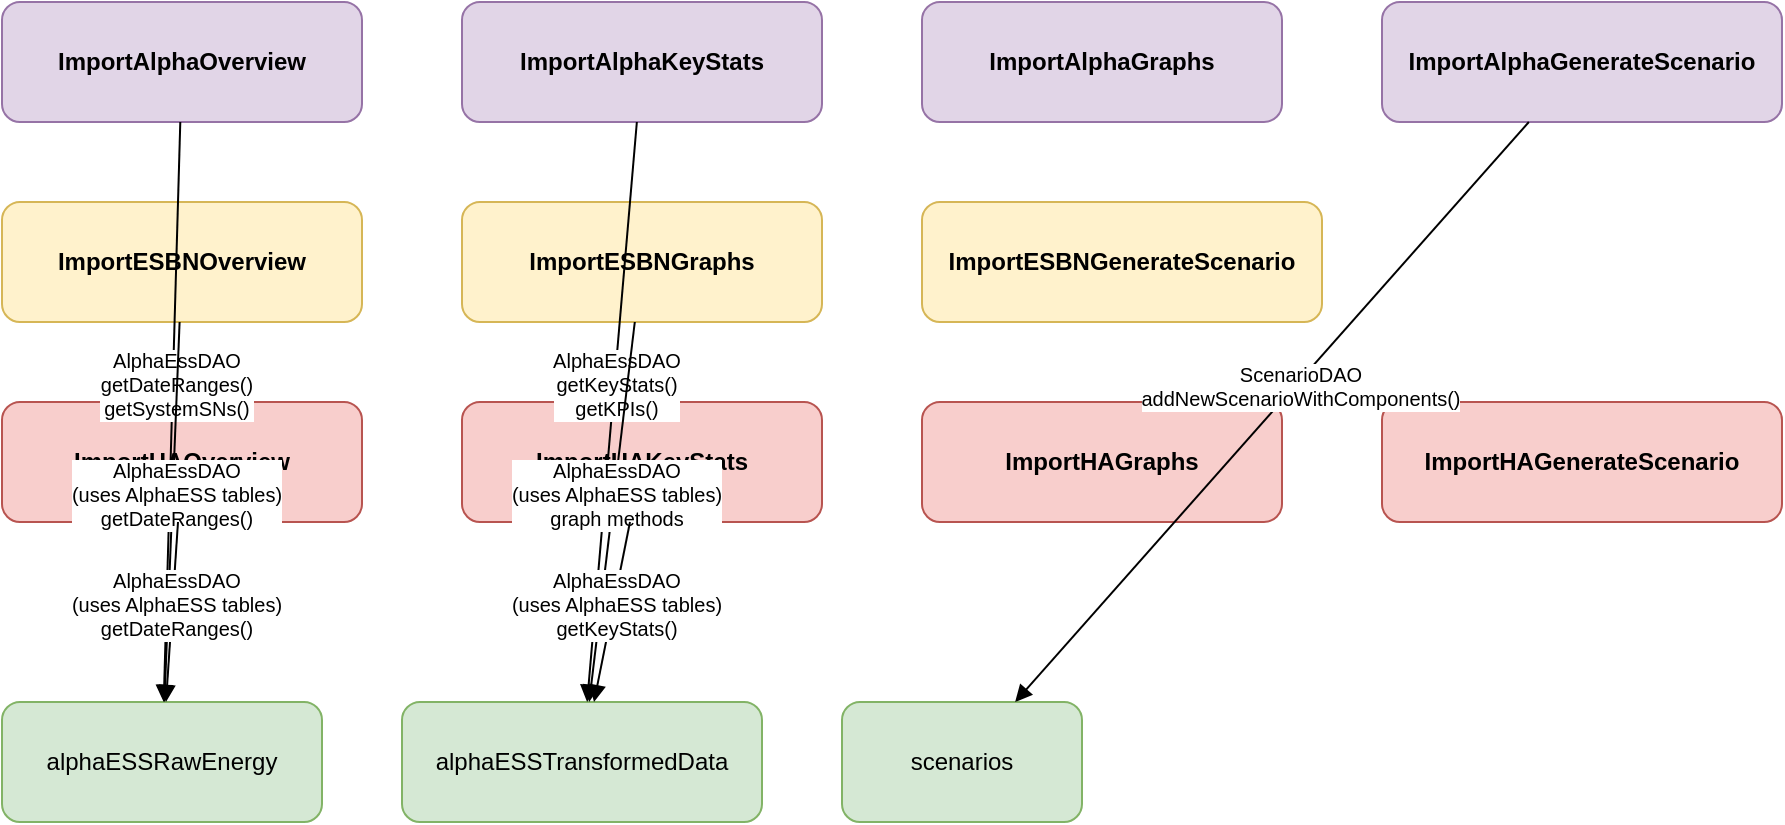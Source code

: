<mxfile version="24.0.0" type="device">
  <diagram name="Import Fragments Dependencies" id="import-fragments">
    <mxGraphModel dx="1200" dy="800" grid="1" gridSize="10" guides="1" tooltips="1" connect="1" arrows="1" fold="1" page="1" pageScale="1" pageWidth="1400" pageHeight="1000" math="0" shadow="0">
      <root>
        <mxCell id="0" />
        <mxCell id="1" parent="0" />
        
        <!-- Import Fragments -->
        <mxCell id="import-alpha-overview" value="ImportAlphaOverview" style="rounded=1;whiteSpace=wrap;html=1;fillColor=#E1D5E7;strokeColor=#9673A6;fontColor=#000000;fontStyle=1;" vertex="1" parent="1">
          <mxGeometry x="50" y="50" width="180" height="60" as="geometry" />
        </mxCell>
        
        <mxCell id="import-alpha-keystats" value="ImportAlphaKeyStats" style="rounded=1;whiteSpace=wrap;html=1;fillColor=#E1D5E7;strokeColor=#9673A6;fontColor=#000000;fontStyle=1;" vertex="1" parent="1">
          <mxGeometry x="280" y="50" width="180" height="60" as="geometry" />
        </mxCell>
        
        <mxCell id="import-alpha-graphs" value="ImportAlphaGraphs" style="rounded=1;whiteSpace=wrap;html=1;fillColor=#E1D5E7;strokeColor=#9673A6;fontColor=#000000;fontStyle=1;" vertex="1" parent="1">
          <mxGeometry x="510" y="50" width="180" height="60" as="geometry" />
        </mxCell>
        
        <mxCell id="import-alpha-generate" value="ImportAlphaGenerateScenario" style="rounded=1;whiteSpace=wrap;html=1;fillColor=#E1D5E7;strokeColor=#9673A6;fontColor=#000000;fontStyle=1;" vertex="1" parent="1">
          <mxGeometry x="740" y="50" width="200" height="60" as="geometry" />
        </mxCell>
        
        <!-- Import ESBN Components (all use AlphaESS tables) -->
        <mxCell id="import-esbn-overview" value="ImportESBNOverview" style="rounded=1;whiteSpace=wrap;html=1;fillColor=#FFF2CC;strokeColor=#D6B656;fontColor=#000000;fontStyle=1;" vertex="1" parent="1">
          <mxGeometry x="50" y="150" width="180" height="60" as="geometry" />
        </mxCell>
        
        <mxCell id="import-esbn-graphs" value="ImportESBNGraphs" style="rounded=1;whiteSpace=wrap;html=1;fillColor=#FFF2CC;strokeColor=#D6B656;fontColor=#000000;fontStyle=1;" vertex="1" parent="1">
          <mxGeometry x="280" y="150" width="180" height="60" as="geometry" />
        </mxCell>
        
        <mxCell id="import-esbn-generate" value="ImportESBNGenerateScenario" style="rounded=1;whiteSpace=wrap;html=1;fillColor=#FFF2CC;strokeColor=#D6B656;fontColor=#000000;fontStyle=1;" vertex="1" parent="1">
          <mxGeometry x="510" y="150" width="200" height="60" as="geometry" />
        </mxCell>
        
        <!-- Import HomeAssistant Components (all use AlphaESS tables) -->
        <mxCell id="import-ha-overview" value="ImportHAOverview" style="rounded=1;whiteSpace=wrap;html=1;fillColor=#F8CECC;strokeColor=#B85450;fontColor=#000000;fontStyle=1;" vertex="1" parent="1">
          <mxGeometry x="50" y="250" width="180" height="60" as="geometry" />
        </mxCell>
        
        <mxCell id="import-ha-keystats" value="ImportHAKeyStats" style="rounded=1;whiteSpace=wrap;html=1;fillColor=#F8CECC;strokeColor=#B85450;fontColor=#000000;fontStyle=1;" vertex="1" parent="1">
          <mxGeometry x="280" y="250" width="180" height="60" as="geometry" />
        </mxCell>
        
        <mxCell id="import-ha-graphs" value="ImportHAGraphs" style="rounded=1;whiteSpace=wrap;html=1;fillColor=#F8CECC;strokeColor=#B85450;fontColor=#000000;fontStyle=1;" vertex="1" parent="1">
          <mxGeometry x="510" y="250" width="180" height="60" as="geometry" />
        </mxCell>
        
        <mxCell id="import-ha-generate" value="ImportHAGenerateScenario" style="rounded=1;whiteSpace=wrap;html=1;fillColor=#F8CECC;strokeColor=#B85450;fontColor=#000000;fontStyle=1;" vertex="1" parent="1">
          <mxGeometry x="740" y="250" width="200" height="60" as="geometry" />
        </mxCell>
        
        <!-- Database Tables (shared by all importers) -->
        <mxCell id="alphaess-raw-table" value="alphaESSRawEnergy" style="rounded=1;whiteSpace=wrap;html=1;fillColor=#D5E8D4;strokeColor=#82B366;fontColor=#000000;" vertex="1" parent="1">
          <mxGeometry x="50" y="400" width="160" height="60" as="geometry" />
        </mxCell>
        
        <mxCell id="alphaess-transformed-table" value="alphaESSTransformedData" style="rounded=1;whiteSpace=wrap;html=1;fillColor=#D5E8D4;strokeColor=#82B366;fontColor=#000000;" vertex="1" parent="1">
          <mxGeometry x="250" y="400" width="180" height="60" as="geometry" />
        </mxCell>
        
        <mxCell id="scenarios-table" value="scenarios" style="rounded=1;whiteSpace=wrap;html=1;fillColor=#D5E8D4;strokeColor=#82B366;fontColor=#000000;" vertex="1" parent="1">
          <mxGeometry x="470" y="400" width="120" height="60" as="geometry" />
        </mxCell>
        
        <!-- Connections for Alpha components -->
        <mxCell id="alpha-overview-connection" edge="1" parent="1" source="import-alpha-overview" target="alphaess-raw-table" style="rounded=1;orthogonalLoop=1;jettySize=auto;html=1;startArrow=none;startFill=0;endArrow=block;endFill=1;strokeColor=#000000;">
          <mxGeometry relative="1" as="geometry" />
        </mxCell>
        <mxCell id="alpha-overview-label" value="AlphaEssDAO&#xa;getDateRanges()&#xa;getSystemSNs()" style="edgeLabel;html=1;align=center;verticalAlign=middle;resizable=0;points=[];fontSize=10;fontColor=#000000;labelBackgroundColor=#FFFFFF;" vertex="1" connectable="0" parent="alpha-overview-connection">
          <mxGeometry x="-0.1" y="1" relative="1" as="geometry">
            <mxPoint as="offset" />
          </mxGeometry>
        </mxCell>
        
        <mxCell id="alpha-keystats-connection" edge="1" parent="1" source="import-alpha-keystats" target="alphaess-transformed-table" style="rounded=1;orthogonalLoop=1;jettySize=auto;html=1;startArrow=none;startFill=0;endArrow=block;endFill=1;strokeColor=#000000;">
          <mxGeometry relative="1" as="geometry" />
        </mxCell>
        <mxCell id="alpha-keystats-label" value="AlphaEssDAO&#xa;getKeyStats()&#xa;getKPIs()" style="edgeLabel;html=1;align=center;verticalAlign=middle;resizable=0;points=[];fontSize=10;fontColor=#000000;labelBackgroundColor=#FFFFFF;" vertex="1" connectable="0" parent="alpha-keystats-connection">
          <mxGeometry x="-0.1" y="1" relative="1" as="geometry">
            <mxPoint as="offset" />
          </mxGeometry>
        </mxCell>
        
        <mxCell id="alpha-generate-connection" edge="1" parent="1" source="import-alpha-generate" target="scenarios-table" style="rounded=1;orthogonalLoop=1;jettySize=auto;html=1;startArrow=none;startFill=0;endArrow=block;endFill=1;strokeColor=#000000;">
          <mxGeometry relative="1" as="geometry" />
        </mxCell>
        <mxCell id="alpha-generate-label" value="ScenarioDAO&#xa;addNewScenarioWithComponents()" style="edgeLabel;html=1;align=center;verticalAlign=middle;resizable=0;points=[];fontSize=10;fontColor=#000000;labelBackgroundColor=#FFFFFF;" vertex="1" connectable="0" parent="alpha-generate-connection">
          <mxGeometry x="-0.1" y="1" relative="1" as="geometry">
            <mxPoint as="offset" />
          </mxGeometry>
        </mxCell>
        
        <!-- Connections for ESBN components (all use AlphaESS tables) -->
        <mxCell id="esbn-overview-connection" edge="1" parent="1" source="import-esbn-overview" target="alphaess-raw-table" style="rounded=1;orthogonalLoop=1;jettySize=auto;html=1;startArrow=none;startFill=0;endArrow=block;endFill=1;strokeColor=#000000;">
          <mxGeometry relative="1" as="geometry" />
        </mxCell>
        <mxCell id="esbn-overview-label" value="AlphaEssDAO&#xa;(uses AlphaESS tables)&#xa;getDateRanges()" style="edgeLabel;html=1;align=center;verticalAlign=middle;resizable=0;points=[];fontSize=10;fontColor=#000000;labelBackgroundColor=#FFFFFF;" vertex="1" connectable="0" parent="esbn-overview-connection">
          <mxGeometry x="-0.1" y="1" relative="1" as="geometry">
            <mxPoint as="offset" />
          </mxGeometry>
        </mxCell>
        
        <mxCell id="esbn-graphs-connection" edge="1" parent="1" source="import-esbn-graphs" target="alphaess-transformed-table" style="rounded=1;orthogonalLoop=1;jettySize=auto;html=1;startArrow=none;startFill=0;endArrow=block;endFill=1;strokeColor=#000000;">
          <mxGeometry relative="1" as="geometry" />
        </mxCell>
        <mxCell id="esbn-graphs-label" value="AlphaEssDAO&#xa;(uses AlphaESS tables)&#xa;graph methods" style="edgeLabel;html=1;align=center;verticalAlign=middle;resizable=0;points=[];fontSize=10;fontColor=#000000;labelBackgroundColor=#FFFFFF;" vertex="1" connectable="0" parent="esbn-graphs-connection">
          <mxGeometry x="-0.1" y="1" relative="1" as="geometry">
            <mxPoint as="offset" />
          </mxGeometry>
        </mxCell>
        
        <!-- Connections for HomeAssistant components (all use AlphaESS tables) -->
        <mxCell id="ha-overview-connection" edge="1" parent="1" source="import-ha-overview" target="alphaess-raw-table" style="rounded=1;orthogonalLoop=1;jettySize=auto;html=1;startArrow=none;startFill=0;endArrow=block;endFill=1;strokeColor=#000000;">
          <mxGeometry relative="1" as="geometry" />
        </mxCell>
        <mxCell id="ha-overview-label" value="AlphaEssDAO&#xa;(uses AlphaESS tables)&#xa;getDateRanges()" style="edgeLabel;html=1;align=center;verticalAlign=middle;resizable=0;points=[];fontSize=10;fontColor=#000000;labelBackgroundColor=#FFFFFF;" vertex="1" connectable="0" parent="ha-overview-connection">
          <mxGeometry x="-0.1" y="1" relative="1" as="geometry">
            <mxPoint as="offset" />
          </mxGeometry>
        </mxCell>
        
        <mxCell id="ha-keystats-connection" edge="1" parent="1" source="import-ha-keystats" target="alphaess-transformed-table" style="rounded=1;orthogonalLoop=1;jettySize=auto;html=1;startArrow=none;startFill=0;endArrow=block;endFill=1;strokeColor=#000000;">
          <mxGeometry relative="1" as="geometry" />
        </mxCell>
        <mxCell id="ha-keystats-label" value="AlphaEssDAO&#xa;(uses AlphaESS tables)&#xa;getKeyStats()" style="edgeLabel;html=1;align=center;verticalAlign=middle;resizable=0;points=[];fontSize=10;fontColor=#000000;labelBackgroundColor=#FFFFFF;" vertex="1" connectable="0" parent="ha-keystats-connection">
          <mxGeometry x="-0.1" y="1" relative="1" as="geometry">
            <mxPoint as="offset" />
          </mxGeometry>
        </mxCell>
        
      </root>
    </mxGraphModel>
  </diagram>
</mxfile>